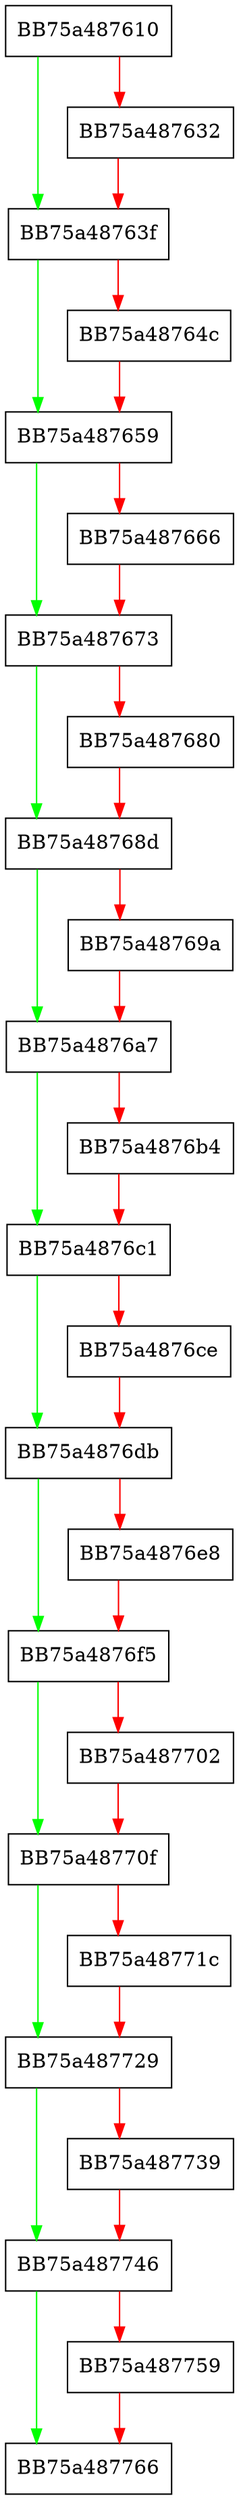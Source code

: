 digraph DeleteSensors {
  node [shape="box"];
  graph [splines=ortho];
  BB75a487610 -> BB75a48763f [color="green"];
  BB75a487610 -> BB75a487632 [color="red"];
  BB75a487632 -> BB75a48763f [color="red"];
  BB75a48763f -> BB75a487659 [color="green"];
  BB75a48763f -> BB75a48764c [color="red"];
  BB75a48764c -> BB75a487659 [color="red"];
  BB75a487659 -> BB75a487673 [color="green"];
  BB75a487659 -> BB75a487666 [color="red"];
  BB75a487666 -> BB75a487673 [color="red"];
  BB75a487673 -> BB75a48768d [color="green"];
  BB75a487673 -> BB75a487680 [color="red"];
  BB75a487680 -> BB75a48768d [color="red"];
  BB75a48768d -> BB75a4876a7 [color="green"];
  BB75a48768d -> BB75a48769a [color="red"];
  BB75a48769a -> BB75a4876a7 [color="red"];
  BB75a4876a7 -> BB75a4876c1 [color="green"];
  BB75a4876a7 -> BB75a4876b4 [color="red"];
  BB75a4876b4 -> BB75a4876c1 [color="red"];
  BB75a4876c1 -> BB75a4876db [color="green"];
  BB75a4876c1 -> BB75a4876ce [color="red"];
  BB75a4876ce -> BB75a4876db [color="red"];
  BB75a4876db -> BB75a4876f5 [color="green"];
  BB75a4876db -> BB75a4876e8 [color="red"];
  BB75a4876e8 -> BB75a4876f5 [color="red"];
  BB75a4876f5 -> BB75a48770f [color="green"];
  BB75a4876f5 -> BB75a487702 [color="red"];
  BB75a487702 -> BB75a48770f [color="red"];
  BB75a48770f -> BB75a487729 [color="green"];
  BB75a48770f -> BB75a48771c [color="red"];
  BB75a48771c -> BB75a487729 [color="red"];
  BB75a487729 -> BB75a487746 [color="green"];
  BB75a487729 -> BB75a487739 [color="red"];
  BB75a487739 -> BB75a487746 [color="red"];
  BB75a487746 -> BB75a487766 [color="green"];
  BB75a487746 -> BB75a487759 [color="red"];
  BB75a487759 -> BB75a487766 [color="red"];
}